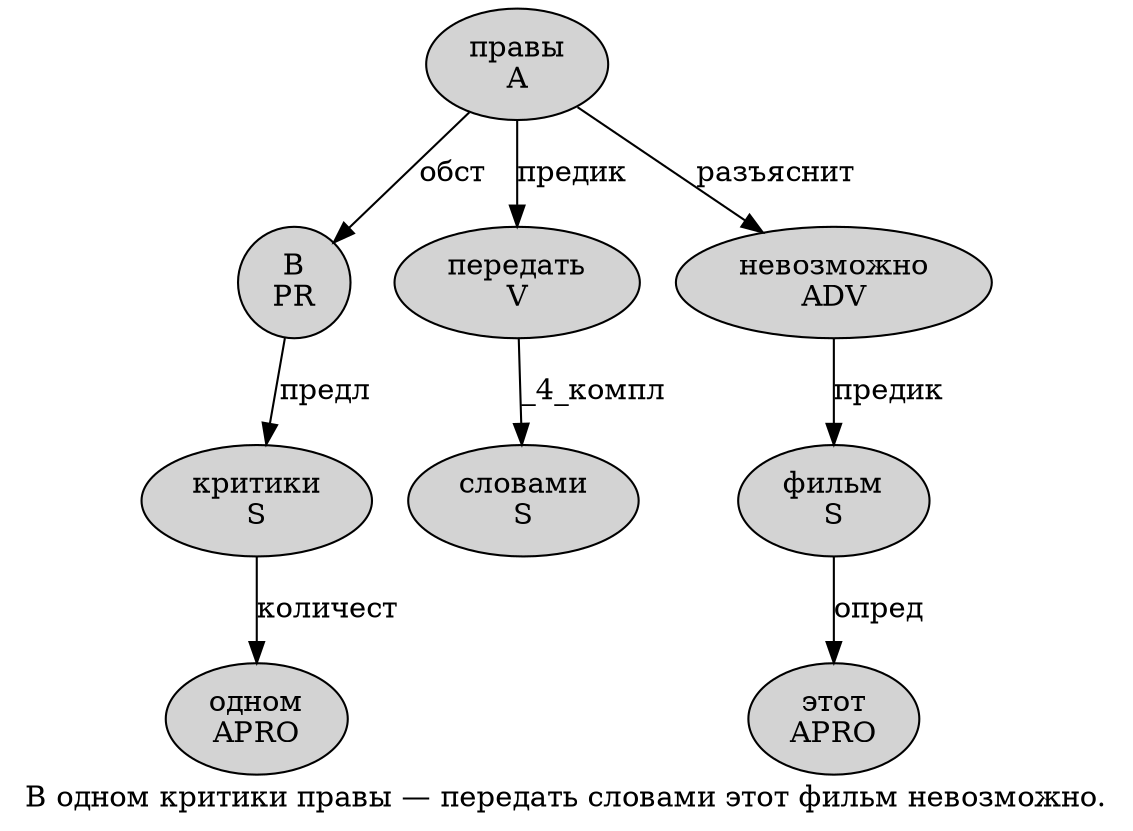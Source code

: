 digraph SENTENCE_2478 {
	graph [label="В одном критики правы — передать словами этот фильм невозможно."]
	node [style=filled]
		0 [label="В
PR" color="" fillcolor=lightgray penwidth=1 shape=ellipse]
		1 [label="одном
APRO" color="" fillcolor=lightgray penwidth=1 shape=ellipse]
		2 [label="критики
S" color="" fillcolor=lightgray penwidth=1 shape=ellipse]
		3 [label="правы
A" color="" fillcolor=lightgray penwidth=1 shape=ellipse]
		5 [label="передать
V" color="" fillcolor=lightgray penwidth=1 shape=ellipse]
		6 [label="словами
S" color="" fillcolor=lightgray penwidth=1 shape=ellipse]
		7 [label="этот
APRO" color="" fillcolor=lightgray penwidth=1 shape=ellipse]
		8 [label="фильм
S" color="" fillcolor=lightgray penwidth=1 shape=ellipse]
		9 [label="невозможно
ADV" color="" fillcolor=lightgray penwidth=1 shape=ellipse]
			5 -> 6 [label="_4_компл"]
			0 -> 2 [label="предл"]
			2 -> 1 [label="количест"]
			8 -> 7 [label="опред"]
			9 -> 8 [label="предик"]
			3 -> 0 [label="обст"]
			3 -> 5 [label="предик"]
			3 -> 9 [label="разъяснит"]
}